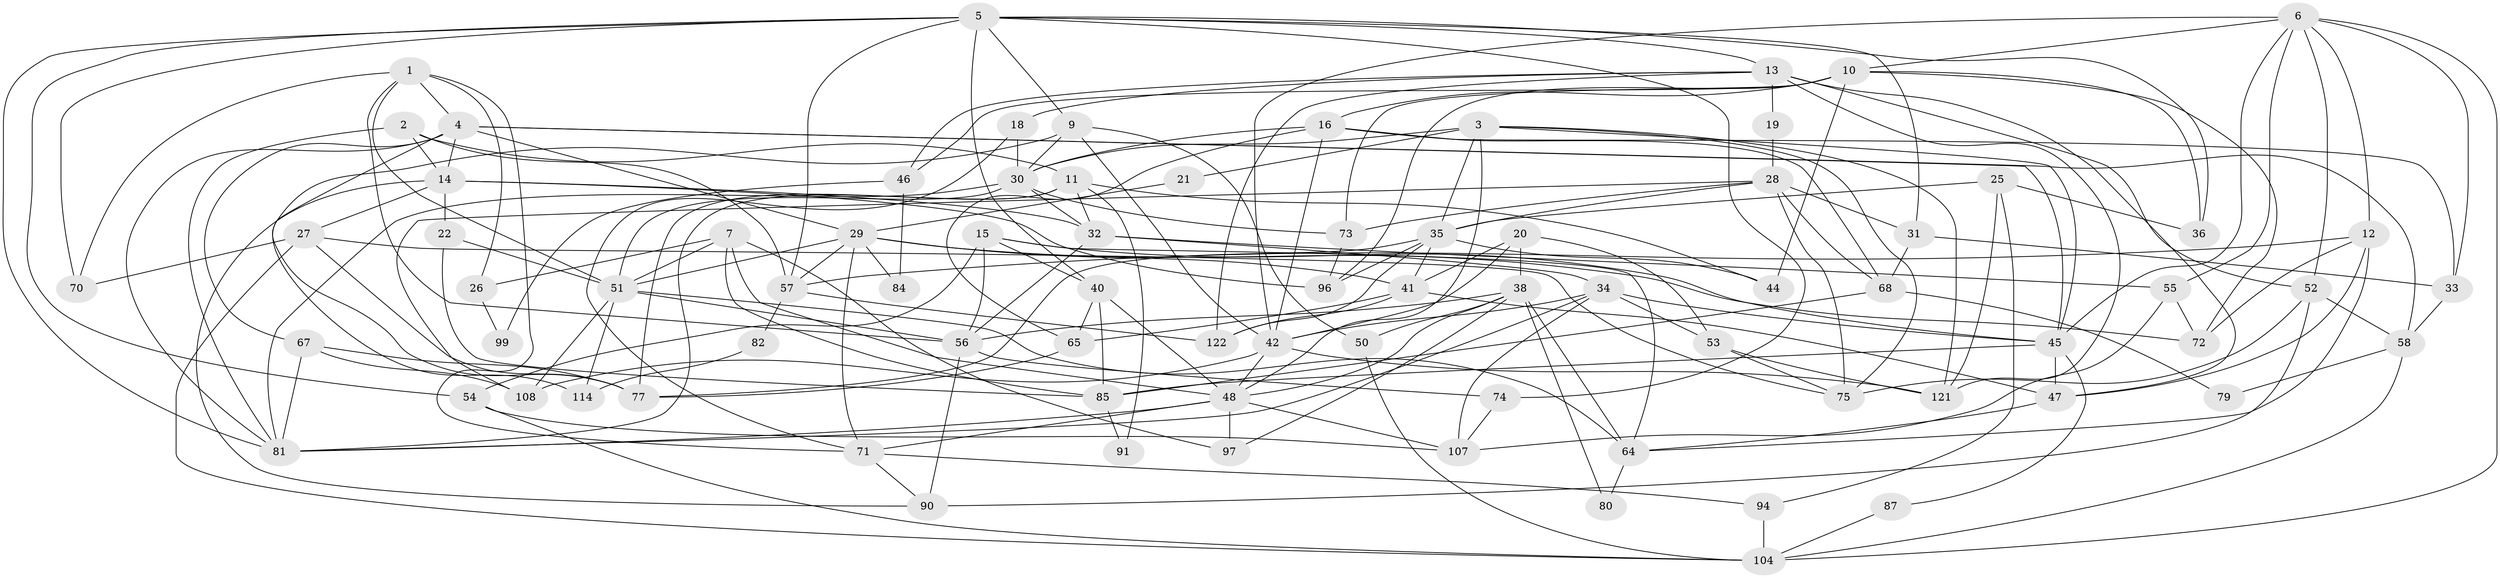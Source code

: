 // original degree distribution, {4: 0.319672131147541, 7: 0.01639344262295082, 5: 0.23770491803278687, 3: 0.22131147540983606, 6: 0.07377049180327869, 8: 0.00819672131147541, 2: 0.12295081967213115}
// Generated by graph-tools (version 1.1) at 2025/11/02/27/25 16:11:17]
// undirected, 80 vertices, 200 edges
graph export_dot {
graph [start="1"]
  node [color=gray90,style=filled];
  1 [super="+8"];
  2 [super="+93"];
  3 [super="+39"];
  4 [super="+60"];
  5 [super="+17"];
  6 [super="+23"];
  7 [super="+106"];
  9 [super="+66"];
  10 [super="+69"];
  11;
  12 [super="+112"];
  13 [super="+88"];
  14 [super="+24"];
  15 [super="+43"];
  16 [super="+111"];
  18;
  19;
  20;
  21;
  22;
  25;
  26;
  27;
  28 [super="+110"];
  29 [super="+62"];
  30 [super="+63"];
  31;
  32 [super="+37"];
  33;
  34 [super="+78"];
  35 [super="+101"];
  36;
  38 [super="+98"];
  40 [super="+49"];
  41 [super="+61"];
  42 [super="+76"];
  44;
  45 [super="+117"];
  46;
  47;
  48 [super="+89"];
  50;
  51 [super="+59"];
  52 [super="+83"];
  53;
  54 [super="+105"];
  55;
  56 [super="+100"];
  57 [super="+113"];
  58;
  64 [super="+119"];
  65;
  67 [super="+92"];
  68 [super="+109"];
  70;
  71 [super="+102"];
  72;
  73 [super="+118"];
  74;
  75 [super="+95"];
  77 [super="+103"];
  79;
  80;
  81 [super="+86"];
  82;
  84;
  85 [super="+116"];
  87;
  90 [super="+120"];
  91;
  94;
  96;
  97;
  99;
  104 [super="+115"];
  107;
  108;
  114;
  121;
  122;
  1 -- 70;
  1 -- 4;
  1 -- 71;
  1 -- 56;
  1 -- 26;
  1 -- 51;
  2 -- 11;
  2 -- 57;
  2 -- 14;
  2 -- 81;
  3 -- 45;
  3 -- 121;
  3 -- 35;
  3 -- 21;
  3 -- 75;
  3 -- 30;
  3 -- 48;
  4 -- 77;
  4 -- 29;
  4 -- 14;
  4 -- 67;
  4 -- 58;
  4 -- 45;
  4 -- 81;
  5 -- 70;
  5 -- 54;
  5 -- 36;
  5 -- 9;
  5 -- 74;
  5 -- 31;
  5 -- 57;
  5 -- 40;
  5 -- 13;
  5 -- 81;
  6 -- 12;
  6 -- 42;
  6 -- 52;
  6 -- 104;
  6 -- 33;
  6 -- 55;
  6 -- 10;
  6 -- 45;
  7 -- 51;
  7 -- 26;
  7 -- 97;
  7 -- 48;
  7 -- 85;
  9 -- 42;
  9 -- 50;
  9 -- 30;
  9 -- 114;
  10 -- 73;
  10 -- 16;
  10 -- 36;
  10 -- 46;
  10 -- 72;
  10 -- 44;
  10 -- 96;
  11 -- 44;
  11 -- 32;
  11 -- 81;
  11 -- 91;
  11 -- 77;
  12 -- 64;
  12 -- 72;
  12 -- 57;
  12 -- 47;
  13 -- 121;
  13 -- 18;
  13 -- 19;
  13 -- 46;
  13 -- 52;
  13 -- 122;
  13 -- 47;
  14 -- 27;
  14 -- 90;
  14 -- 32;
  14 -- 96;
  14 -- 22;
  15 -- 64;
  15 -- 56;
  15 -- 40 [weight=2];
  15 -- 54;
  15 -- 45;
  16 -- 42;
  16 -- 33;
  16 -- 65;
  16 -- 68;
  16 -- 30;
  18 -- 30;
  18 -- 71;
  19 -- 28;
  20 -- 41;
  20 -- 53;
  20 -- 42;
  20 -- 38;
  21 -- 29;
  22 -- 85;
  22 -- 51;
  25 -- 35;
  25 -- 36;
  25 -- 94;
  25 -- 121;
  26 -- 99;
  27 -- 75;
  27 -- 70;
  27 -- 77;
  27 -- 104;
  28 -- 31;
  28 -- 73;
  28 -- 108;
  28 -- 75 [weight=2];
  28 -- 68;
  28 -- 35;
  29 -- 51;
  29 -- 57;
  29 -- 71;
  29 -- 84;
  29 -- 72;
  29 -- 41;
  30 -- 81;
  30 -- 32;
  30 -- 51;
  30 -- 73;
  31 -- 33;
  31 -- 68;
  32 -- 34;
  32 -- 55;
  32 -- 56;
  33 -- 58;
  34 -- 42;
  34 -- 53;
  34 -- 81;
  34 -- 107;
  34 -- 45;
  35 -- 44;
  35 -- 41;
  35 -- 96;
  35 -- 122;
  35 -- 77;
  38 -- 56;
  38 -- 50;
  38 -- 80;
  38 -- 97;
  38 -- 64;
  38 -- 48;
  40 -- 48;
  40 -- 65;
  40 -- 85;
  41 -- 47;
  41 -- 122;
  41 -- 65;
  42 -- 48;
  42 -- 121;
  42 -- 108;
  45 -- 87;
  45 -- 47;
  45 -- 85;
  46 -- 84;
  46 -- 99;
  47 -- 64;
  48 -- 107;
  48 -- 97;
  48 -- 71;
  48 -- 81;
  50 -- 104;
  51 -- 114;
  51 -- 64;
  51 -- 56;
  51 -- 108;
  52 -- 58;
  52 -- 90;
  52 -- 75;
  53 -- 121;
  53 -- 75;
  54 -- 107;
  54 -- 104;
  55 -- 72;
  55 -- 107;
  56 -- 74;
  56 -- 90;
  57 -- 82;
  57 -- 122;
  58 -- 104;
  58 -- 79;
  64 -- 80;
  65 -- 77;
  67 -- 81;
  67 -- 108;
  67 -- 77;
  68 -- 79;
  68 -- 85;
  71 -- 90;
  71 -- 94;
  73 -- 96;
  74 -- 107;
  82 -- 114;
  85 -- 91;
  87 -- 104;
  94 -- 104;
}

